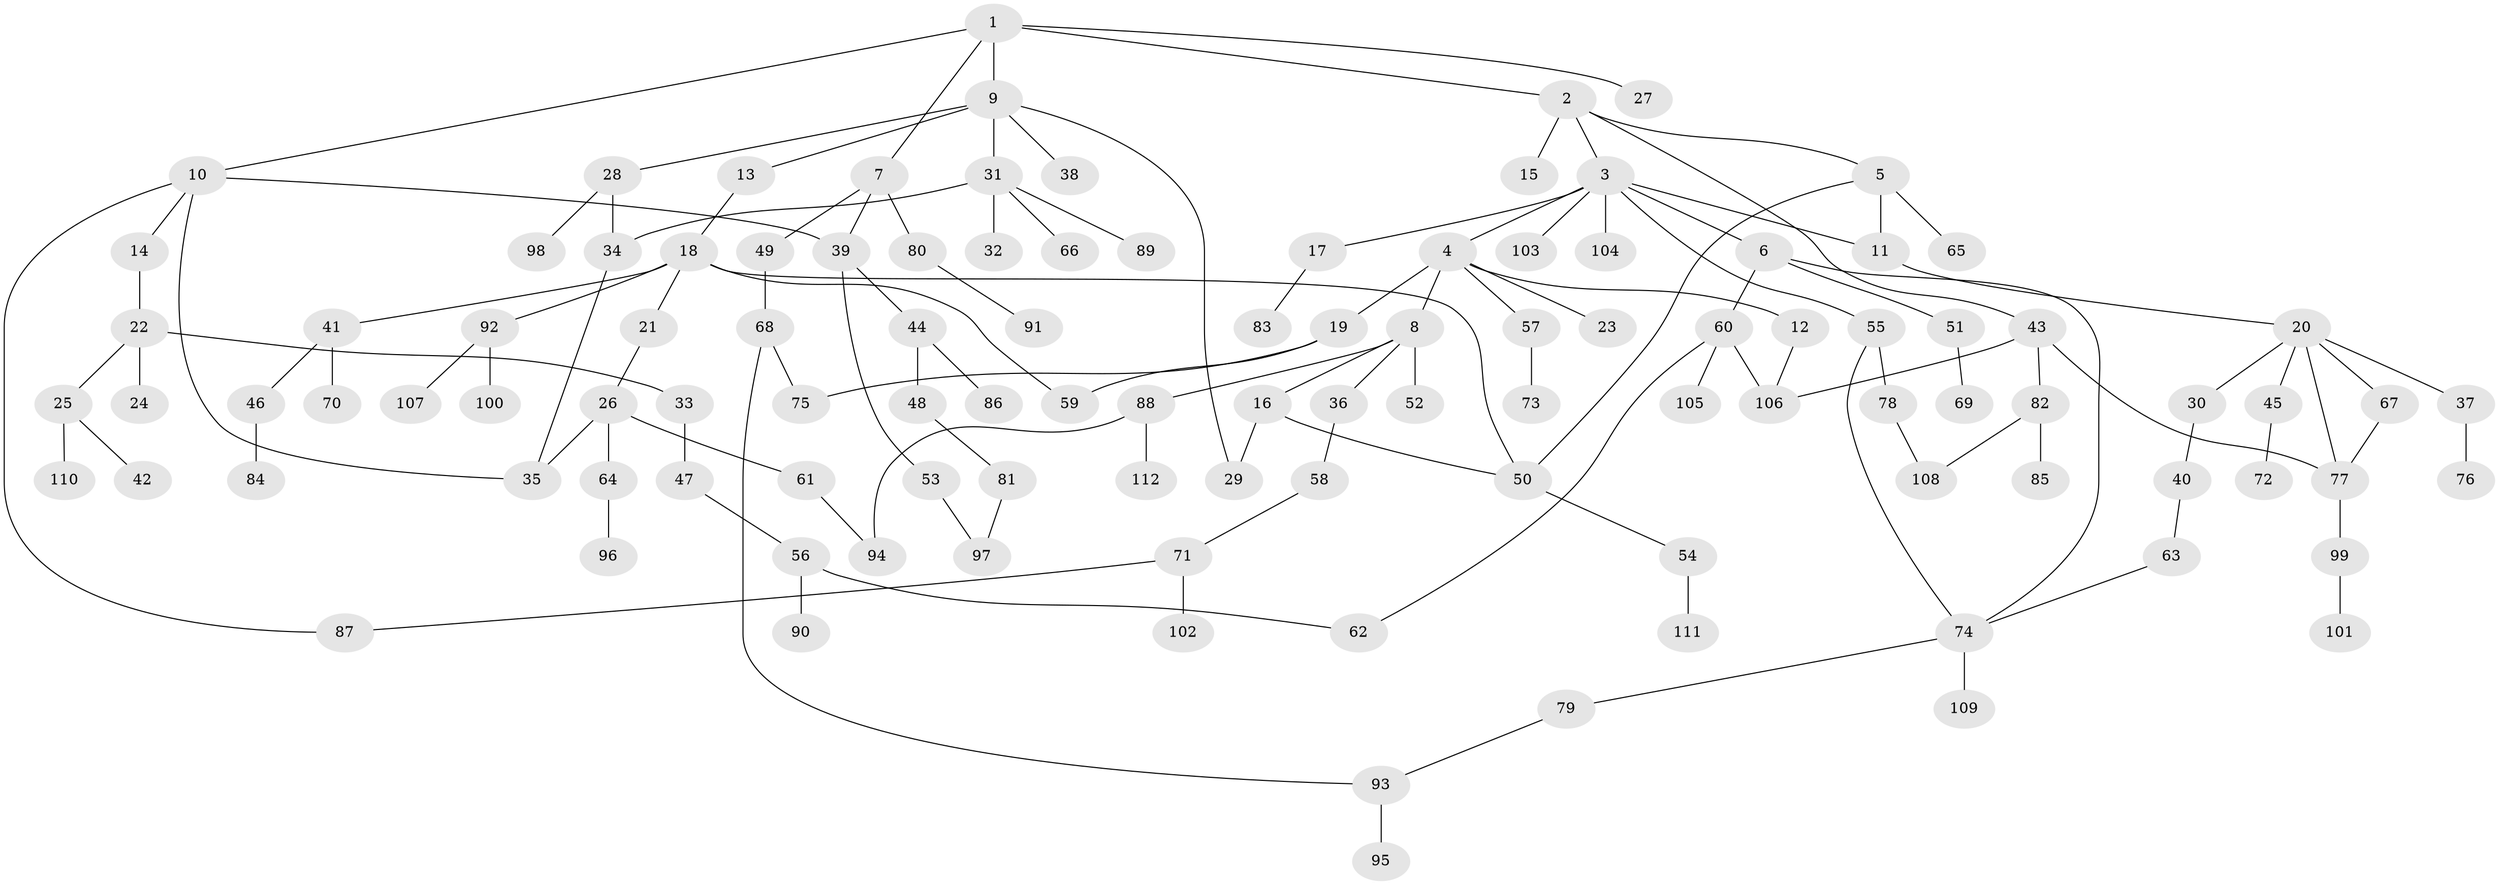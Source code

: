// Generated by graph-tools (version 1.1) at 2025/25/03/09/25 03:25:33]
// undirected, 112 vertices, 133 edges
graph export_dot {
graph [start="1"]
  node [color=gray90,style=filled];
  1;
  2;
  3;
  4;
  5;
  6;
  7;
  8;
  9;
  10;
  11;
  12;
  13;
  14;
  15;
  16;
  17;
  18;
  19;
  20;
  21;
  22;
  23;
  24;
  25;
  26;
  27;
  28;
  29;
  30;
  31;
  32;
  33;
  34;
  35;
  36;
  37;
  38;
  39;
  40;
  41;
  42;
  43;
  44;
  45;
  46;
  47;
  48;
  49;
  50;
  51;
  52;
  53;
  54;
  55;
  56;
  57;
  58;
  59;
  60;
  61;
  62;
  63;
  64;
  65;
  66;
  67;
  68;
  69;
  70;
  71;
  72;
  73;
  74;
  75;
  76;
  77;
  78;
  79;
  80;
  81;
  82;
  83;
  84;
  85;
  86;
  87;
  88;
  89;
  90;
  91;
  92;
  93;
  94;
  95;
  96;
  97;
  98;
  99;
  100;
  101;
  102;
  103;
  104;
  105;
  106;
  107;
  108;
  109;
  110;
  111;
  112;
  1 -- 2;
  1 -- 7;
  1 -- 9;
  1 -- 10;
  1 -- 27;
  2 -- 3;
  2 -- 5;
  2 -- 15;
  2 -- 43;
  3 -- 4;
  3 -- 6;
  3 -- 17;
  3 -- 55;
  3 -- 103;
  3 -- 104;
  3 -- 11;
  4 -- 8;
  4 -- 12;
  4 -- 19;
  4 -- 23;
  4 -- 57;
  5 -- 11;
  5 -- 50;
  5 -- 65;
  6 -- 51;
  6 -- 60;
  6 -- 74;
  7 -- 49;
  7 -- 80;
  7 -- 39;
  8 -- 16;
  8 -- 36;
  8 -- 52;
  8 -- 88;
  9 -- 13;
  9 -- 28;
  9 -- 29;
  9 -- 31;
  9 -- 38;
  10 -- 14;
  10 -- 39;
  10 -- 87;
  10 -- 35;
  11 -- 20;
  12 -- 106;
  13 -- 18;
  14 -- 22;
  16 -- 29;
  16 -- 50;
  17 -- 83;
  18 -- 21;
  18 -- 41;
  18 -- 59;
  18 -- 92;
  18 -- 50;
  19 -- 75;
  19 -- 59;
  20 -- 30;
  20 -- 37;
  20 -- 45;
  20 -- 67;
  20 -- 77;
  21 -- 26;
  22 -- 24;
  22 -- 25;
  22 -- 33;
  25 -- 42;
  25 -- 110;
  26 -- 61;
  26 -- 64;
  26 -- 35;
  28 -- 34;
  28 -- 98;
  30 -- 40;
  31 -- 32;
  31 -- 66;
  31 -- 89;
  31 -- 34;
  33 -- 47;
  34 -- 35;
  36 -- 58;
  37 -- 76;
  39 -- 44;
  39 -- 53;
  40 -- 63;
  41 -- 46;
  41 -- 70;
  43 -- 82;
  43 -- 77;
  43 -- 106;
  44 -- 48;
  44 -- 86;
  45 -- 72;
  46 -- 84;
  47 -- 56;
  48 -- 81;
  49 -- 68;
  50 -- 54;
  51 -- 69;
  53 -- 97;
  54 -- 111;
  55 -- 74;
  55 -- 78;
  56 -- 62;
  56 -- 90;
  57 -- 73;
  58 -- 71;
  60 -- 105;
  60 -- 62;
  60 -- 106;
  61 -- 94;
  63 -- 74;
  64 -- 96;
  67 -- 77;
  68 -- 75;
  68 -- 93;
  71 -- 102;
  71 -- 87;
  74 -- 79;
  74 -- 109;
  77 -- 99;
  78 -- 108;
  79 -- 93;
  80 -- 91;
  81 -- 97;
  82 -- 85;
  82 -- 108;
  88 -- 94;
  88 -- 112;
  92 -- 100;
  92 -- 107;
  93 -- 95;
  99 -- 101;
}
